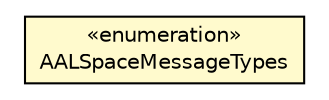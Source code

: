 #!/usr/local/bin/dot
#
# Class diagram 
# Generated by UMLGraph version R5_6-24-gf6e263 (http://www.umlgraph.org/)
#

digraph G {
	edge [fontname="Helvetica",fontsize=10,labelfontname="Helvetica",labelfontsize=10];
	node [fontname="Helvetica",fontsize=10,shape=plaintext];
	nodesep=0.25;
	ranksep=0.5;
	// org.universAAL.middleware.brokers.message.aalspace.AALSpaceMessage.AALSpaceMessageTypes
	c1580240 [label=<<table title="org.universAAL.middleware.brokers.message.aalspace.AALSpaceMessage.AALSpaceMessageTypes" border="0" cellborder="1" cellspacing="0" cellpadding="2" port="p" bgcolor="lemonChiffon" href="./AALSpaceMessage.AALSpaceMessageTypes.html">
		<tr><td><table border="0" cellspacing="0" cellpadding="1">
<tr><td align="center" balign="center"> &#171;enumeration&#187; </td></tr>
<tr><td align="center" balign="center"> AALSpaceMessageTypes </td></tr>
		</table></td></tr>
		</table>>, URL="./AALSpaceMessage.AALSpaceMessageTypes.html", fontname="Helvetica", fontcolor="black", fontsize=10.0];
}

